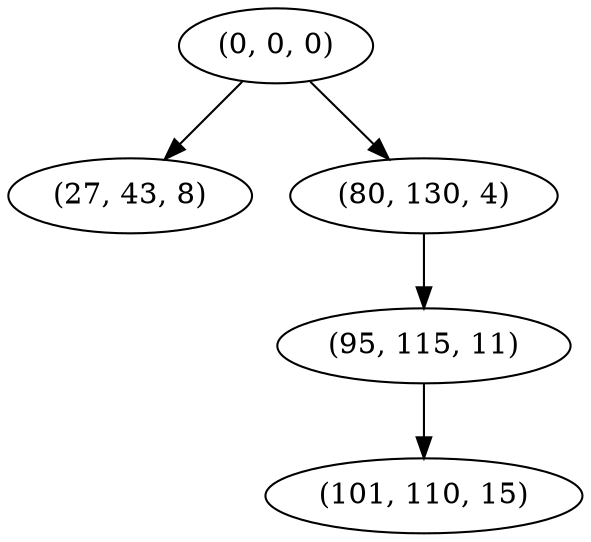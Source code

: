 digraph tree {
    "(0, 0, 0)";
    "(27, 43, 8)";
    "(80, 130, 4)";
    "(95, 115, 11)";
    "(101, 110, 15)";
    "(0, 0, 0)" -> "(27, 43, 8)";
    "(0, 0, 0)" -> "(80, 130, 4)";
    "(80, 130, 4)" -> "(95, 115, 11)";
    "(95, 115, 11)" -> "(101, 110, 15)";
}
